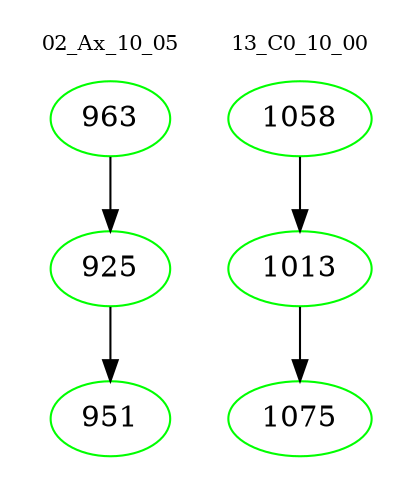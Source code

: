 digraph{
subgraph cluster_0 {
color = white
label = "02_Ax_10_05";
fontsize=10;
T0_963 [label="963", color="green"]
T0_963 -> T0_925 [color="black"]
T0_925 [label="925", color="green"]
T0_925 -> T0_951 [color="black"]
T0_951 [label="951", color="green"]
}
subgraph cluster_1 {
color = white
label = "13_C0_10_00";
fontsize=10;
T1_1058 [label="1058", color="green"]
T1_1058 -> T1_1013 [color="black"]
T1_1013 [label="1013", color="green"]
T1_1013 -> T1_1075 [color="black"]
T1_1075 [label="1075", color="green"]
}
}
